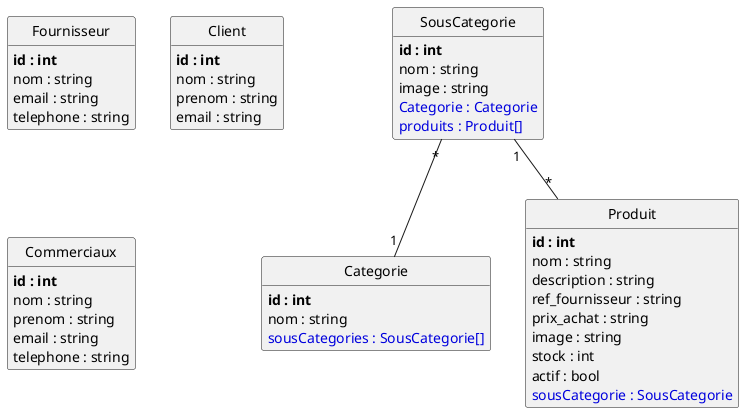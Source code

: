 @startuml
class Fournisseur {
	**id : int**
	nom : string
	email : string
	telephone : string
}

class SousCategorie {
	**id : int**
	nom : string
	image : string
	<color:#0000dd>Categorie : Categorie</color>
	<color:#0000dd>produits : Produit[]</color>
}

class Categorie {
	**id : int**
	nom : string
	<color:#0000dd>sousCategories : SousCategorie[]</color>
}

class Client {
	**id : int**
	nom : string
	prenom : string
	email : string
}

class Produit {
	**id : int**
	nom : string
	description : string
	ref_fournisseur : string
	prix_achat : string
	image : string
	stock : int
	actif : bool
	<color:#0000dd>sousCategorie : SousCategorie</color>
}

class Commerciaux {
	**id : int**
	nom : string
	prenom : string
	email : string
	telephone : string
}

SousCategorie "*"--"1" Categorie
SousCategorie "1"--"*" Produit


hide methods

hide circle

@enduml
